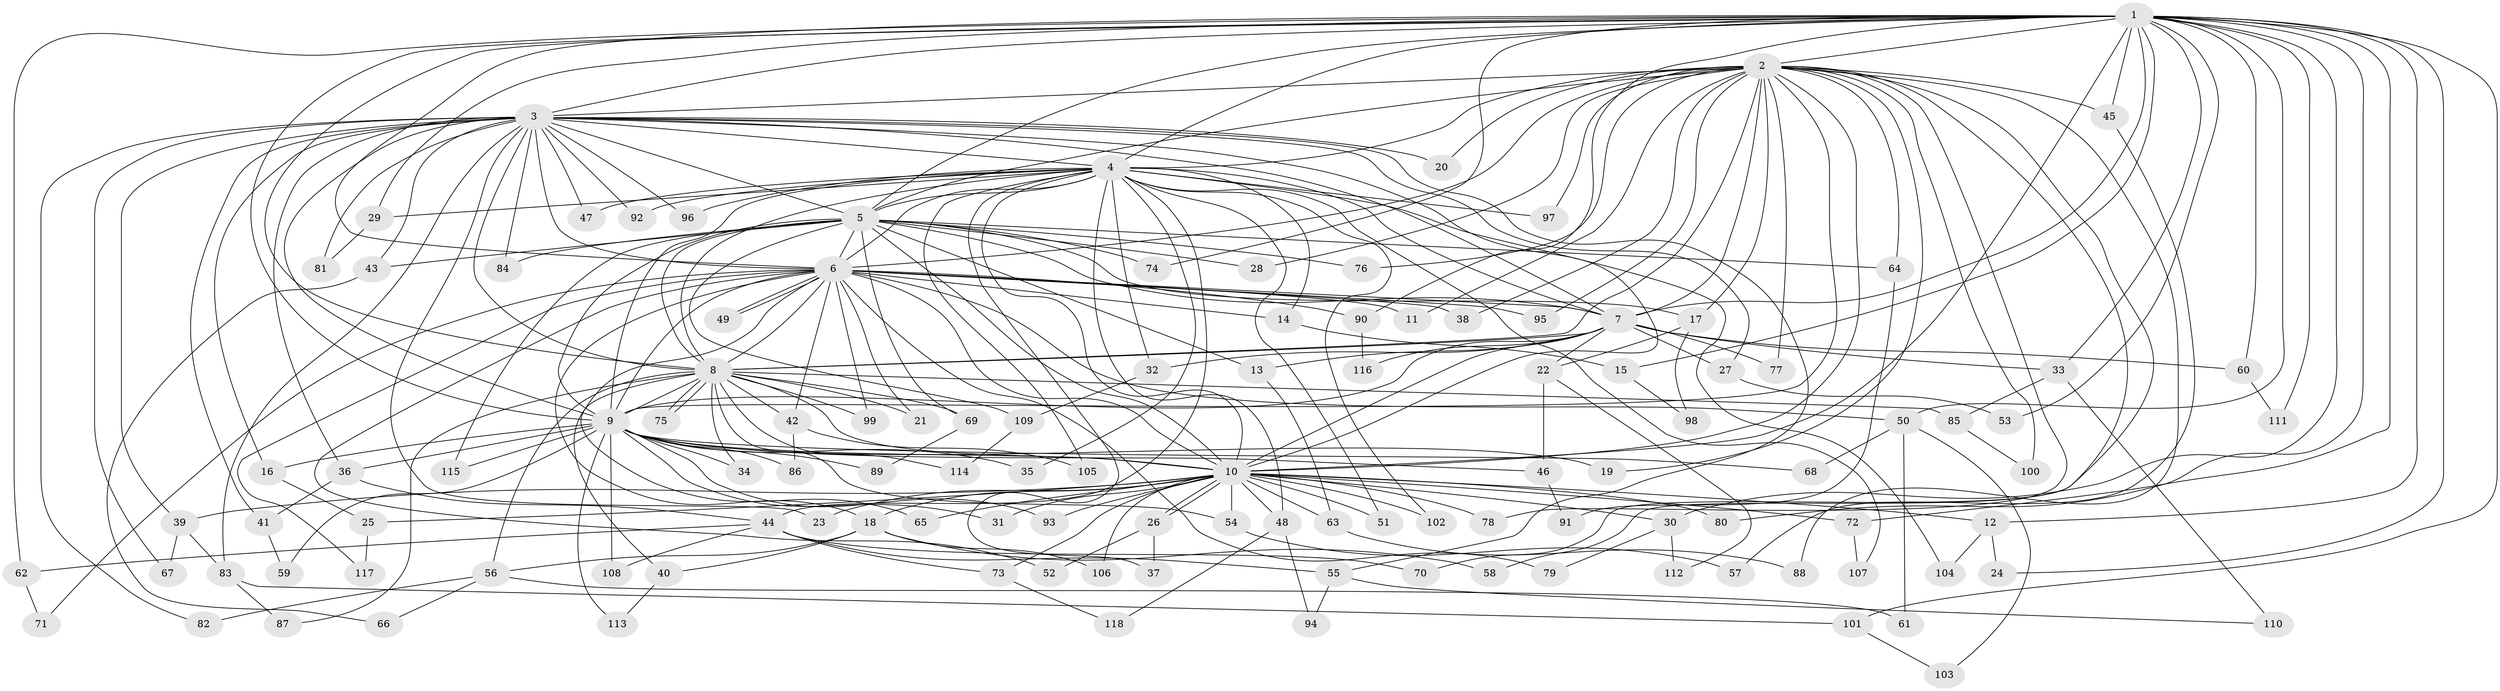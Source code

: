 // coarse degree distribution, {24: 0.011111111111111112, 29: 0.022222222222222223, 23: 0.011111111111111112, 36: 0.011111111111111112, 17: 0.011111111111111112, 21: 0.022222222222222223, 2: 0.5444444444444444, 4: 0.1111111111111111, 3: 0.16666666666666666, 5: 0.044444444444444446, 6: 0.011111111111111112, 7: 0.011111111111111112, 1: 0.022222222222222223}
// Generated by graph-tools (version 1.1) at 2025/41/03/06/25 10:41:38]
// undirected, 118 vertices, 261 edges
graph export_dot {
graph [start="1"]
  node [color=gray90,style=filled];
  1;
  2;
  3;
  4;
  5;
  6;
  7;
  8;
  9;
  10;
  11;
  12;
  13;
  14;
  15;
  16;
  17;
  18;
  19;
  20;
  21;
  22;
  23;
  24;
  25;
  26;
  27;
  28;
  29;
  30;
  31;
  32;
  33;
  34;
  35;
  36;
  37;
  38;
  39;
  40;
  41;
  42;
  43;
  44;
  45;
  46;
  47;
  48;
  49;
  50;
  51;
  52;
  53;
  54;
  55;
  56;
  57;
  58;
  59;
  60;
  61;
  62;
  63;
  64;
  65;
  66;
  67;
  68;
  69;
  70;
  71;
  72;
  73;
  74;
  75;
  76;
  77;
  78;
  79;
  80;
  81;
  82;
  83;
  84;
  85;
  86;
  87;
  88;
  89;
  90;
  91;
  92;
  93;
  94;
  95;
  96;
  97;
  98;
  99;
  100;
  101;
  102;
  103;
  104;
  105;
  106;
  107;
  108;
  109;
  110;
  111;
  112;
  113;
  114;
  115;
  116;
  117;
  118;
  1 -- 2;
  1 -- 3;
  1 -- 4;
  1 -- 5;
  1 -- 6;
  1 -- 7;
  1 -- 8;
  1 -- 9;
  1 -- 10;
  1 -- 12;
  1 -- 15;
  1 -- 24;
  1 -- 29;
  1 -- 30;
  1 -- 33;
  1 -- 45;
  1 -- 50;
  1 -- 53;
  1 -- 60;
  1 -- 62;
  1 -- 72;
  1 -- 74;
  1 -- 80;
  1 -- 90;
  1 -- 101;
  1 -- 111;
  2 -- 3;
  2 -- 4;
  2 -- 5;
  2 -- 6;
  2 -- 7;
  2 -- 8;
  2 -- 9;
  2 -- 10;
  2 -- 11;
  2 -- 17;
  2 -- 19;
  2 -- 20;
  2 -- 28;
  2 -- 38;
  2 -- 45;
  2 -- 58;
  2 -- 64;
  2 -- 70;
  2 -- 76;
  2 -- 77;
  2 -- 78;
  2 -- 88;
  2 -- 95;
  2 -- 97;
  2 -- 100;
  3 -- 4;
  3 -- 5;
  3 -- 6;
  3 -- 7;
  3 -- 8;
  3 -- 9;
  3 -- 10;
  3 -- 16;
  3 -- 20;
  3 -- 23;
  3 -- 27;
  3 -- 36;
  3 -- 39;
  3 -- 41;
  3 -- 43;
  3 -- 47;
  3 -- 55;
  3 -- 67;
  3 -- 81;
  3 -- 82;
  3 -- 83;
  3 -- 84;
  3 -- 92;
  3 -- 96;
  4 -- 5;
  4 -- 6;
  4 -- 7;
  4 -- 8;
  4 -- 9;
  4 -- 10;
  4 -- 14;
  4 -- 29;
  4 -- 32;
  4 -- 35;
  4 -- 37;
  4 -- 44;
  4 -- 47;
  4 -- 48;
  4 -- 51;
  4 -- 92;
  4 -- 96;
  4 -- 97;
  4 -- 102;
  4 -- 104;
  4 -- 105;
  4 -- 107;
  5 -- 6;
  5 -- 7;
  5 -- 8;
  5 -- 9;
  5 -- 10;
  5 -- 13;
  5 -- 17;
  5 -- 28;
  5 -- 43;
  5 -- 64;
  5 -- 69;
  5 -- 74;
  5 -- 76;
  5 -- 84;
  5 -- 109;
  5 -- 115;
  6 -- 7;
  6 -- 8;
  6 -- 9;
  6 -- 10;
  6 -- 11;
  6 -- 14;
  6 -- 18;
  6 -- 21;
  6 -- 38;
  6 -- 42;
  6 -- 49;
  6 -- 49;
  6 -- 50;
  6 -- 52;
  6 -- 65;
  6 -- 71;
  6 -- 79;
  6 -- 90;
  6 -- 95;
  6 -- 99;
  6 -- 117;
  7 -- 8;
  7 -- 9;
  7 -- 10;
  7 -- 13;
  7 -- 22;
  7 -- 27;
  7 -- 32;
  7 -- 33;
  7 -- 60;
  7 -- 77;
  7 -- 116;
  8 -- 9;
  8 -- 10;
  8 -- 21;
  8 -- 34;
  8 -- 40;
  8 -- 42;
  8 -- 54;
  8 -- 56;
  8 -- 69;
  8 -- 75;
  8 -- 75;
  8 -- 85;
  8 -- 87;
  8 -- 99;
  8 -- 114;
  9 -- 10;
  9 -- 16;
  9 -- 19;
  9 -- 31;
  9 -- 34;
  9 -- 35;
  9 -- 36;
  9 -- 46;
  9 -- 59;
  9 -- 68;
  9 -- 86;
  9 -- 89;
  9 -- 93;
  9 -- 108;
  9 -- 113;
  9 -- 115;
  10 -- 12;
  10 -- 18;
  10 -- 23;
  10 -- 25;
  10 -- 26;
  10 -- 26;
  10 -- 30;
  10 -- 31;
  10 -- 39;
  10 -- 48;
  10 -- 51;
  10 -- 54;
  10 -- 63;
  10 -- 65;
  10 -- 72;
  10 -- 73;
  10 -- 78;
  10 -- 80;
  10 -- 93;
  10 -- 102;
  10 -- 106;
  12 -- 24;
  12 -- 104;
  13 -- 63;
  14 -- 15;
  15 -- 98;
  16 -- 25;
  17 -- 22;
  17 -- 98;
  18 -- 40;
  18 -- 56;
  18 -- 58;
  18 -- 106;
  22 -- 46;
  22 -- 112;
  25 -- 117;
  26 -- 37;
  26 -- 52;
  27 -- 53;
  29 -- 81;
  30 -- 79;
  30 -- 112;
  32 -- 109;
  33 -- 85;
  33 -- 110;
  36 -- 41;
  36 -- 44;
  39 -- 67;
  39 -- 83;
  40 -- 113;
  41 -- 59;
  42 -- 86;
  42 -- 105;
  43 -- 66;
  44 -- 55;
  44 -- 62;
  44 -- 70;
  44 -- 73;
  44 -- 108;
  45 -- 57;
  46 -- 91;
  48 -- 94;
  48 -- 118;
  50 -- 61;
  50 -- 68;
  50 -- 103;
  54 -- 57;
  55 -- 94;
  55 -- 110;
  56 -- 61;
  56 -- 66;
  56 -- 82;
  60 -- 111;
  62 -- 71;
  63 -- 88;
  64 -- 91;
  69 -- 89;
  72 -- 107;
  73 -- 118;
  83 -- 87;
  83 -- 101;
  85 -- 100;
  90 -- 116;
  101 -- 103;
  109 -- 114;
}
